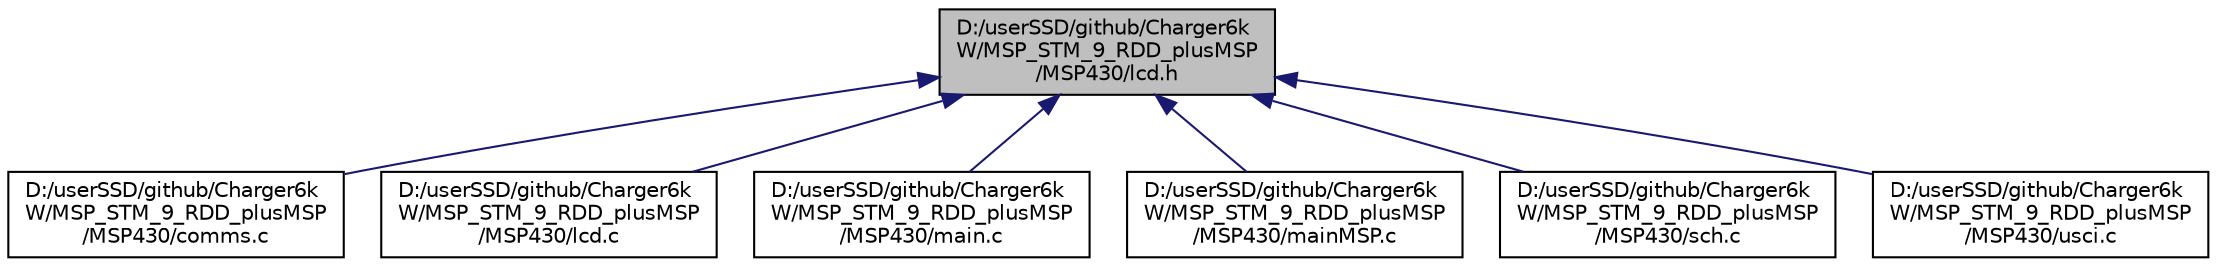 digraph "D:/userSSD/github/Charger6kW/MSP_STM_9_RDD_plusMSP/MSP430/lcd.h"
{
 // LATEX_PDF_SIZE
  edge [fontname="Helvetica",fontsize="10",labelfontname="Helvetica",labelfontsize="10"];
  node [fontname="Helvetica",fontsize="10",shape=record];
  Node1 [label="D:/userSSD/github/Charger6k\lW/MSP_STM_9_RDD_plusMSP\l/MSP430/lcd.h",height=0.2,width=0.4,color="black", fillcolor="grey75", style="filled", fontcolor="black",tooltip=" "];
  Node1 -> Node2 [dir="back",color="midnightblue",fontsize="10",style="solid",fontname="Helvetica"];
  Node2 [label="D:/userSSD/github/Charger6k\lW/MSP_STM_9_RDD_plusMSP\l/MSP430/comms.c",height=0.2,width=0.4,color="black", fillcolor="white", style="filled",URL="$comms_8c.html",tooltip=" "];
  Node1 -> Node3 [dir="back",color="midnightblue",fontsize="10",style="solid",fontname="Helvetica"];
  Node3 [label="D:/userSSD/github/Charger6k\lW/MSP_STM_9_RDD_plusMSP\l/MSP430/lcd.c",height=0.2,width=0.4,color="black", fillcolor="white", style="filled",URL="$lcd_8c.html",tooltip=" "];
  Node1 -> Node4 [dir="back",color="midnightblue",fontsize="10",style="solid",fontname="Helvetica"];
  Node4 [label="D:/userSSD/github/Charger6k\lW/MSP_STM_9_RDD_plusMSP\l/MSP430/main.c",height=0.2,width=0.4,color="black", fillcolor="white", style="filled",URL="$main_8c.html",tooltip=" "];
  Node1 -> Node5 [dir="back",color="midnightblue",fontsize="10",style="solid",fontname="Helvetica"];
  Node5 [label="D:/userSSD/github/Charger6k\lW/MSP_STM_9_RDD_plusMSP\l/MSP430/mainMSP.c",height=0.2,width=0.4,color="black", fillcolor="white", style="filled",URL="$main_m_s_p_8c.html",tooltip=" "];
  Node1 -> Node6 [dir="back",color="midnightblue",fontsize="10",style="solid",fontname="Helvetica"];
  Node6 [label="D:/userSSD/github/Charger6k\lW/MSP_STM_9_RDD_plusMSP\l/MSP430/sch.c",height=0.2,width=0.4,color="black", fillcolor="white", style="filled",URL="$sch_8c.html",tooltip=" "];
  Node1 -> Node7 [dir="back",color="midnightblue",fontsize="10",style="solid",fontname="Helvetica"];
  Node7 [label="D:/userSSD/github/Charger6k\lW/MSP_STM_9_RDD_plusMSP\l/MSP430/usci.c",height=0.2,width=0.4,color="black", fillcolor="white", style="filled",URL="$usci_8c.html",tooltip=" "];
}

